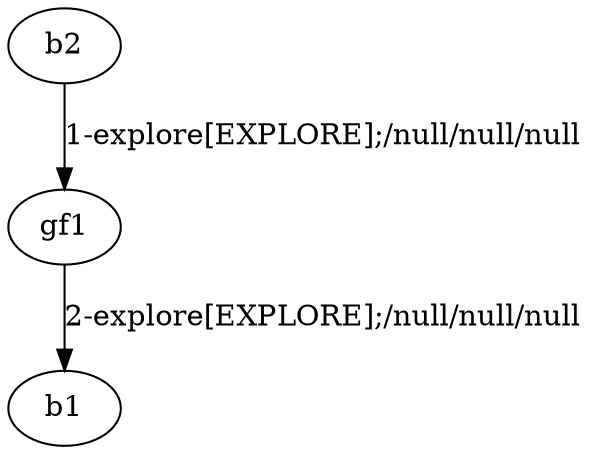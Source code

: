 # Total number of goals covered by this test: 1
# gf1 --> b1

digraph g {
"b2" -> "gf1" [label = "1-explore[EXPLORE];/null/null/null"];
"gf1" -> "b1" [label = "2-explore[EXPLORE];/null/null/null"];
}